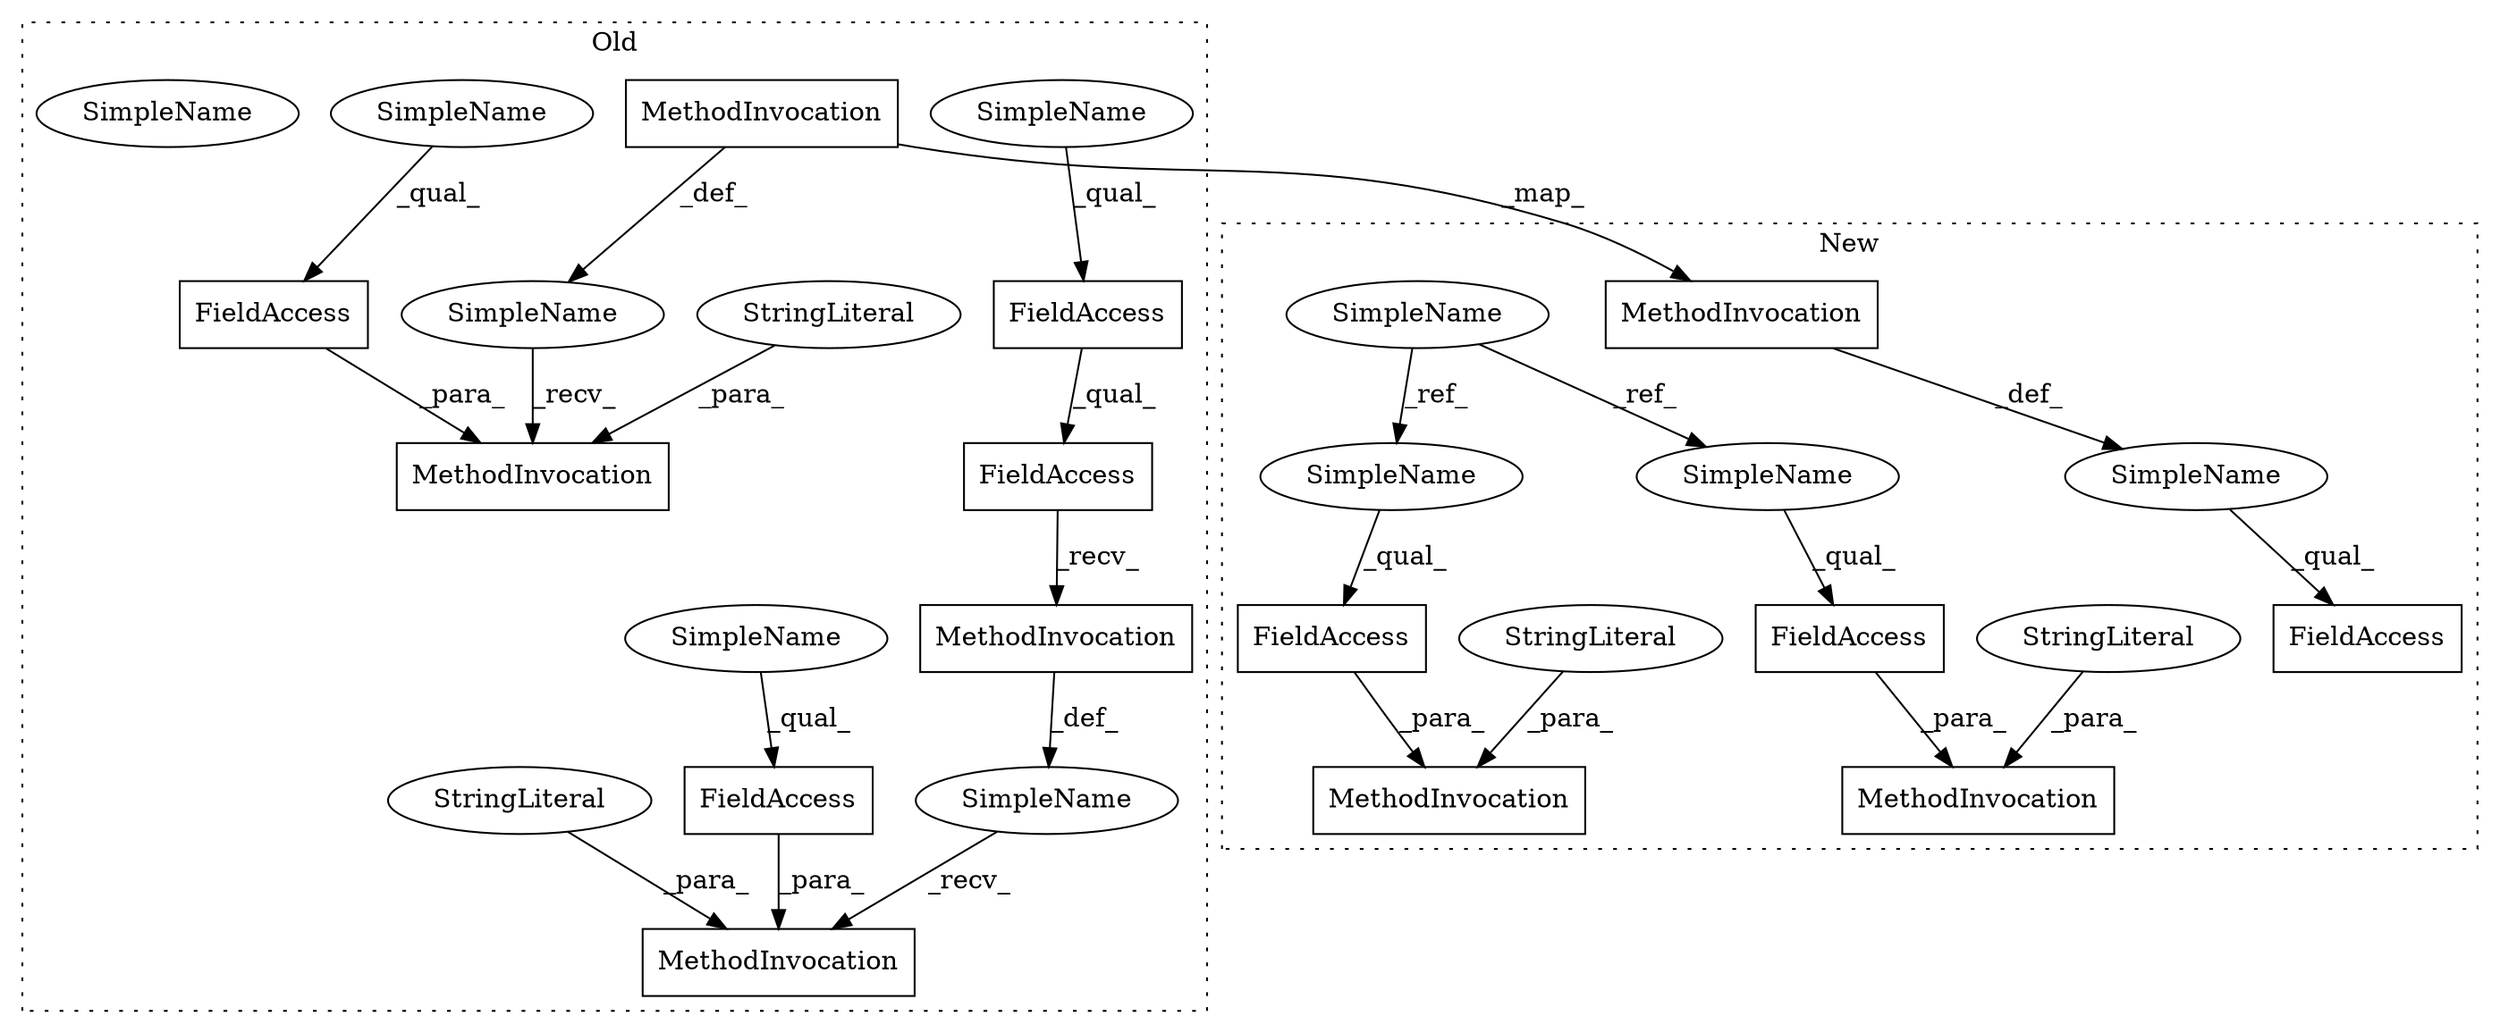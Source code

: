 digraph G {
subgraph cluster0 {
1 [label="FieldAccess" a="22" s="25901" l="28" shape="box"];
3 [label="FieldAccess" a="22" s="25865" l="13" shape="box"];
6 [label="FieldAccess" a="22" s="25865" l="6" shape="box"];
7 [label="FieldAccess" a="22" s="26094" l="18" shape="box"];
8 [label="MethodInvocation" a="32" s="26072" l="11" shape="box"];
9 [label="MethodInvocation" a="32" s="26084,26135" l="10,1" shape="box"];
10 [label="MethodInvocation" a="32" s="25879" l="11" shape="box"];
13 [label="MethodInvocation" a="32" s="25891,25959" l="10,1" shape="box"];
17 [label="SimpleName" a="42" s="25865" l="2" shape="ellipse"];
18 [label="SimpleName" a="42" s="25901" l="4" shape="ellipse"];
19 [label="SimpleName" a="42" s="" l="" shape="ellipse"];
20 [label="SimpleName" a="42" s="26094" l="4" shape="ellipse"];
22 [label="SimpleName" a="42" s="26094" l="4" shape="ellipse"];
24 [label="SimpleName" a="42" s="" l="" shape="ellipse"];
25 [label="StringLiteral" a="45" s="26113" l="22" shape="ellipse"];
27 [label="StringLiteral" a="45" s="25930" l="29" shape="ellipse"];
label = "Old";
style="dotted";
}
subgraph cluster1 {
2 [label="FieldAccess" a="22" s="23696" l="17" shape="box"];
4 [label="FieldAccess" a="22" s="23747" l="23" shape="box"];
5 [label="FieldAccess" a="22" s="23651" l="35" shape="box"];
11 [label="MethodInvocation" a="32" s="23665" l="11" shape="box"];
12 [label="MethodInvocation" a="32" s="23743,23800" l="4,1" shape="box"];
14 [label="MethodInvocation" a="32" s="23692,23736" l="4,1" shape="box"];
15 [label="SimpleName" a="42" s="23747" l="4" shape="ellipse"];
16 [label="SimpleName" a="42" s="" l="" shape="ellipse"];
21 [label="SimpleName" a="42" s="23696" l="4" shape="ellipse"];
23 [label="SimpleName" a="42" s="23623" l="4" shape="ellipse"];
26 [label="StringLiteral" a="45" s="23714" l="22" shape="ellipse"];
28 [label="StringLiteral" a="45" s="23771" l="29" shape="ellipse"];
label = "New";
style="dotted";
}
1 -> 13 [label="_para_"];
2 -> 14 [label="_para_"];
3 -> 10 [label="_recv_"];
4 -> 12 [label="_para_"];
6 -> 3 [label="_qual_"];
7 -> 9 [label="_para_"];
8 -> 11 [label="_map_"];
8 -> 19 [label="_def_"];
10 -> 24 [label="_def_"];
11 -> 16 [label="_def_"];
15 -> 4 [label="_qual_"];
16 -> 5 [label="_qual_"];
17 -> 6 [label="_qual_"];
18 -> 1 [label="_qual_"];
19 -> 9 [label="_recv_"];
20 -> 7 [label="_qual_"];
21 -> 2 [label="_qual_"];
23 -> 21 [label="_ref_"];
23 -> 15 [label="_ref_"];
24 -> 13 [label="_recv_"];
25 -> 9 [label="_para_"];
26 -> 14 [label="_para_"];
27 -> 13 [label="_para_"];
28 -> 12 [label="_para_"];
}
